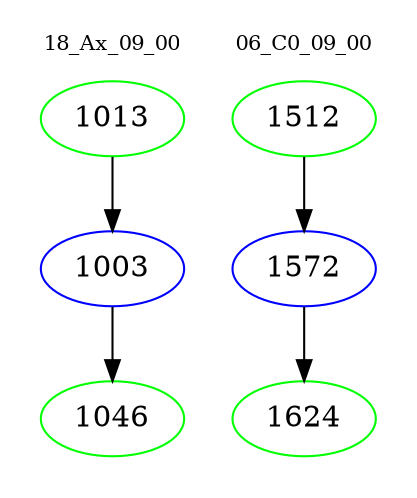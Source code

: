 digraph{
subgraph cluster_0 {
color = white
label = "18_Ax_09_00";
fontsize=10;
T0_1013 [label="1013", color="green"]
T0_1013 -> T0_1003 [color="black"]
T0_1003 [label="1003", color="blue"]
T0_1003 -> T0_1046 [color="black"]
T0_1046 [label="1046", color="green"]
}
subgraph cluster_1 {
color = white
label = "06_C0_09_00";
fontsize=10;
T1_1512 [label="1512", color="green"]
T1_1512 -> T1_1572 [color="black"]
T1_1572 [label="1572", color="blue"]
T1_1572 -> T1_1624 [color="black"]
T1_1624 [label="1624", color="green"]
}
}
